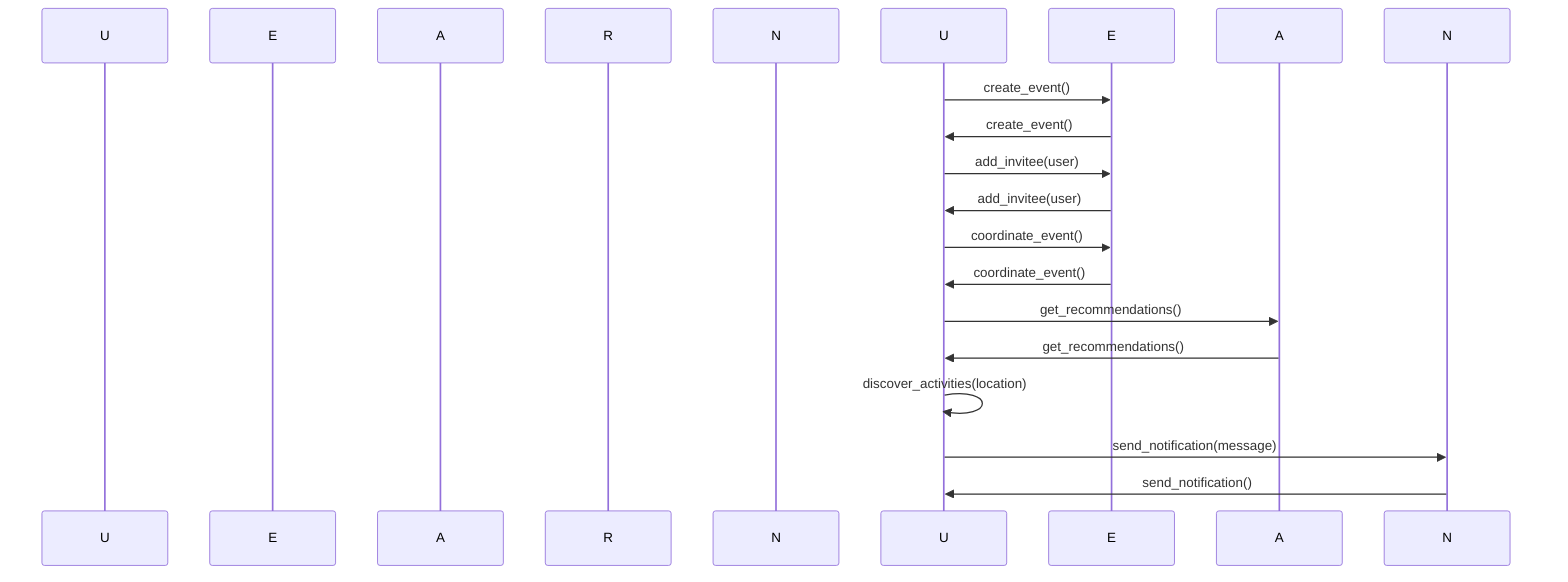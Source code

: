 sequenceDiagram
    participant User as U
    participant Event as E
    participant Activity as A
    participant Recommendation as R
    participant Notification as N

    U->>E: create_event()
    E->>U: create_event()
    U->>E: add_invitee(user)
    E->>U: add_invitee(user)
    U->>E: coordinate_event()
    E->>U: coordinate_event()
    U->>A: get_recommendations()
    A->>U: get_recommendations()
    U->>U: discover_activities(location)
    U->>N: send_notification(message)
    N->>U: send_notification()